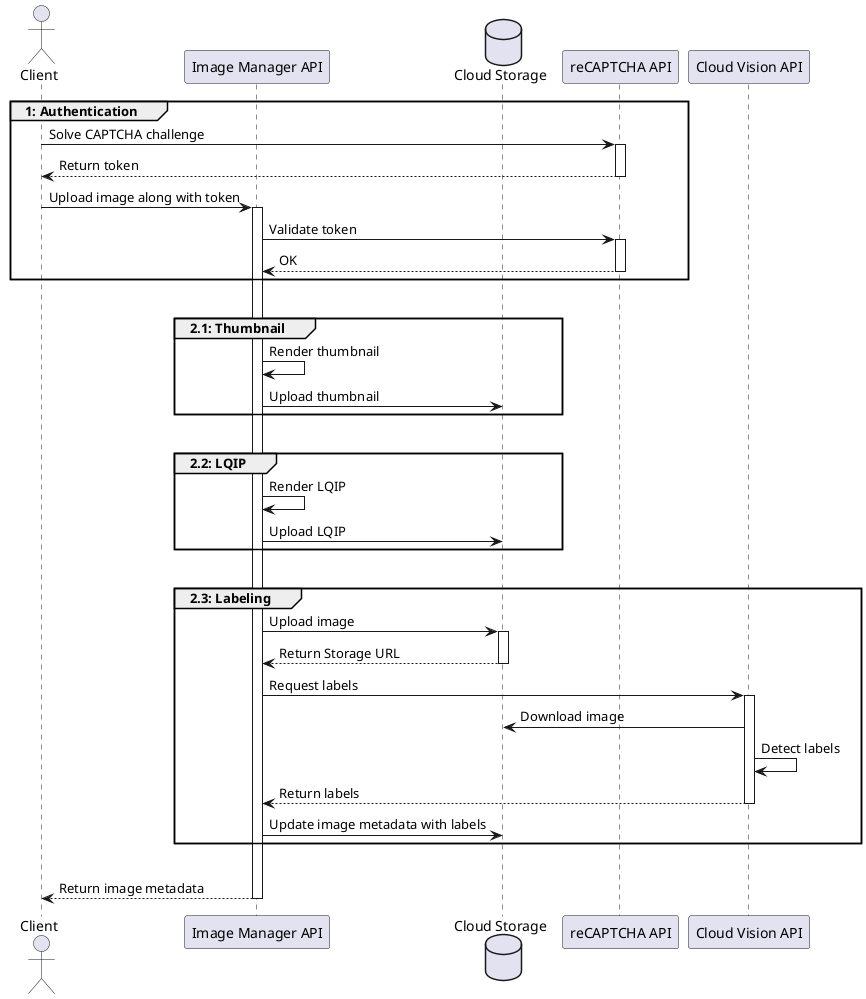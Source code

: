 @startuml
actor Client
participant "Image Manager API" as API
database "Cloud Storage" as Storage
participant "reCAPTCHA API" as Captcha
participant "Cloud Vision API" as Vision

group 1: Authentication
  Client -> Captcha : Solve CAPTCHA challenge
  activate Captcha
  return Return token

  Client -> API : Upload image along with token
  activate API
  API -> Captcha : Validate token
  activate Captcha
  return OK
end

|||

group 2.1: Thumbnail
  API -> API: Render thumbnail
  API -> Storage : Upload thumbnail
end

|||

group 2.2: LQIP
  API -> API: Render LQIP
  API -> Storage : Upload LQIP
end

|||

group 2.3: Labeling
  API -> Storage : Upload image
  activate Storage
  return Return Storage URL
  API -> Vision : Request labels
  activate Vision
  Vision -> Storage : Download image
  Vision -> Vision : Detect labels
  return Return labels
  API -> Storage : Update image metadata with labels
end

|||

return Return image metadata
@enduml
